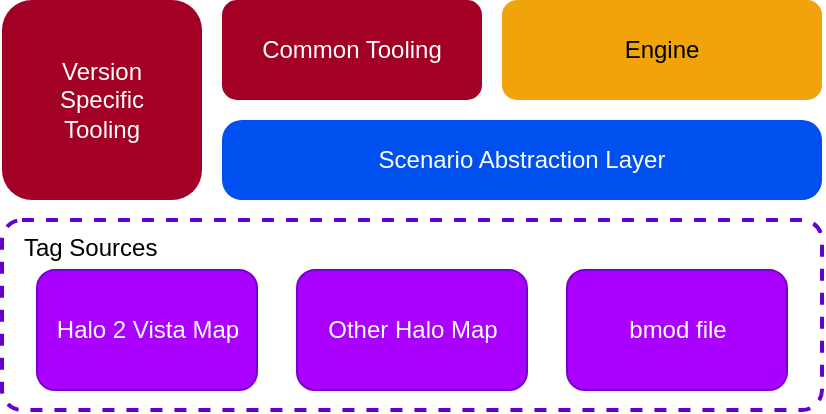 <mxfile version="12.3.6" type="device" pages="1"><diagram id="Itf70_p-S9UVmWNs5l-5" name="Page-1"><mxGraphModel dx="1422" dy="793" grid="1" gridSize="10" guides="1" tooltips="1" connect="1" arrows="1" fold="1" page="1" pageScale="1" pageWidth="850" pageHeight="1100" math="0" shadow="0"><root><mxCell id="0"/><mxCell id="1" parent="0"/><mxCell id="CNjJWrZB-bB0jD2po7ML-1" value="&lt;div&gt;Tag Sources&lt;/div&gt;" style="rounded=1;whiteSpace=wrap;html=1;fillColor=none;strokeColor=#6600CC;fontColor=#000000;align=left;verticalAlign=top;absoluteArcSize=1;strokeWidth=2;dashed=1;spacingLeft=9;" vertex="1" parent="1"><mxGeometry x="130" y="350" width="410" height="95" as="geometry"/></mxCell><mxCell id="CNjJWrZB-bB0jD2po7ML-2" value="Halo 2 Vista Map" style="rounded=1;whiteSpace=wrap;html=1;align=center;fillColor=#aa00ff;strokeColor=#7700CC;fontColor=#ffffff;" vertex="1" parent="1"><mxGeometry x="147.5" y="375" width="110" height="60" as="geometry"/></mxCell><mxCell id="CNjJWrZB-bB0jD2po7ML-4" value="bmod file" style="rounded=1;whiteSpace=wrap;html=1;align=center;fillColor=#aa00ff;strokeColor=#7700CC;fontColor=#ffffff;" vertex="1" parent="1"><mxGeometry x="412.5" y="375" width="110" height="60" as="geometry"/></mxCell><mxCell id="CNjJWrZB-bB0jD2po7ML-5" value="Other Halo Map" style="rounded=1;whiteSpace=wrap;html=1;align=center;fillColor=#aa00ff;strokeColor=#7700CC;fontColor=#ffffff;" vertex="1" parent="1"><mxGeometry x="277.5" y="375" width="115" height="60" as="geometry"/></mxCell><mxCell id="CNjJWrZB-bB0jD2po7ML-6" value="&lt;div&gt;Scenario Abstraction Layer&lt;/div&gt;" style="rounded=1;whiteSpace=wrap;html=1;align=center;fillColor=#0050ef;strokeColor=none;fontColor=#ffffff;absoluteArcSize=1;" vertex="1" parent="1"><mxGeometry x="240" y="300" width="300" height="40" as="geometry"/></mxCell><mxCell id="CNjJWrZB-bB0jD2po7ML-7" value="&lt;div&gt;Engine&lt;/div&gt;" style="rounded=1;whiteSpace=wrap;html=1;align=center;fillColor=#f0a30a;strokeColor=none;fontColor=#000000;" vertex="1" parent="1"><mxGeometry x="380" y="240" width="160" height="50" as="geometry"/></mxCell><mxCell id="CNjJWrZB-bB0jD2po7ML-8" value="&lt;div&gt;Version&lt;/div&gt;&lt;div&gt;Specific&lt;/div&gt;&lt;div&gt;Tooling&lt;/div&gt;" style="rounded=1;whiteSpace=wrap;html=1;dashed=1;strokeWidth=2;fillColor=#a20025;fontColor=#ffffff;align=center;strokeColor=none;" vertex="1" parent="1"><mxGeometry x="130" y="240" width="100" height="100" as="geometry"/></mxCell><mxCell id="CNjJWrZB-bB0jD2po7ML-9" value="&lt;div&gt;Common Tooling&lt;/div&gt;" style="rounded=1;whiteSpace=wrap;html=1;dashed=1;strokeWidth=2;fillColor=#a20025;fontColor=#ffffff;align=center;strokeColor=none;" vertex="1" parent="1"><mxGeometry x="240" y="240" width="130" height="50" as="geometry"/></mxCell></root></mxGraphModel></diagram></mxfile>